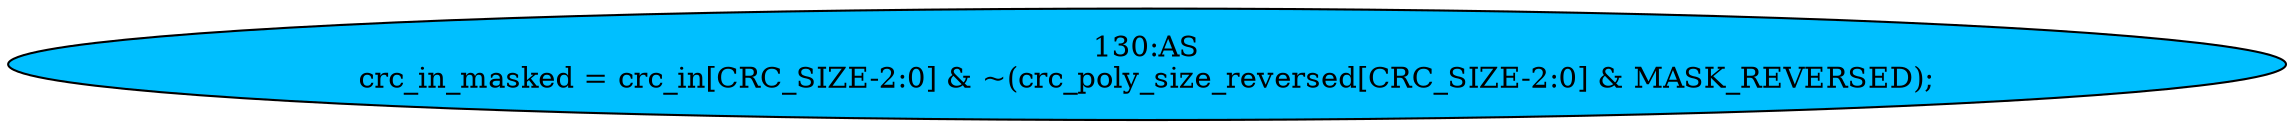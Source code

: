 strict digraph "" {
	node [label="\N"];
	"130:AS"	 [ast="<pyverilog.vparser.ast.Assign object at 0x7f1596dae250>",
		def_var="['crc_in_masked']",
		fillcolor=deepskyblue,
		label="130:AS
crc_in_masked = crc_in[CRC_SIZE-2:0] & ~(crc_poly_size_reversed[CRC_SIZE-2:0] & MASK_REVERSED);",
		statements="[]",
		style=filled,
		typ=Assign,
		use_var="['crc_in', 'crc_poly_size_reversed', 'MASK_REVERSED']"];
}
